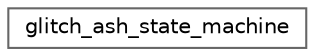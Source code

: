 digraph "Graphical Class Hierarchy"
{
 // LATEX_PDF_SIZE
  bgcolor="transparent";
  edge [fontname=Helvetica,fontsize=10,labelfontname=Helvetica,labelfontsize=10];
  node [fontname=Helvetica,fontsize=10,shape=box,height=0.2,width=0.4];
  rankdir="LR";
  Node0 [id="Node000000",label="glitch_ash_state_machine",height=0.2,width=0.4,color="grey40", fillcolor="white", style="filled",URL="$classglitch__ash__state__machine.html",tooltip=" "];
}
